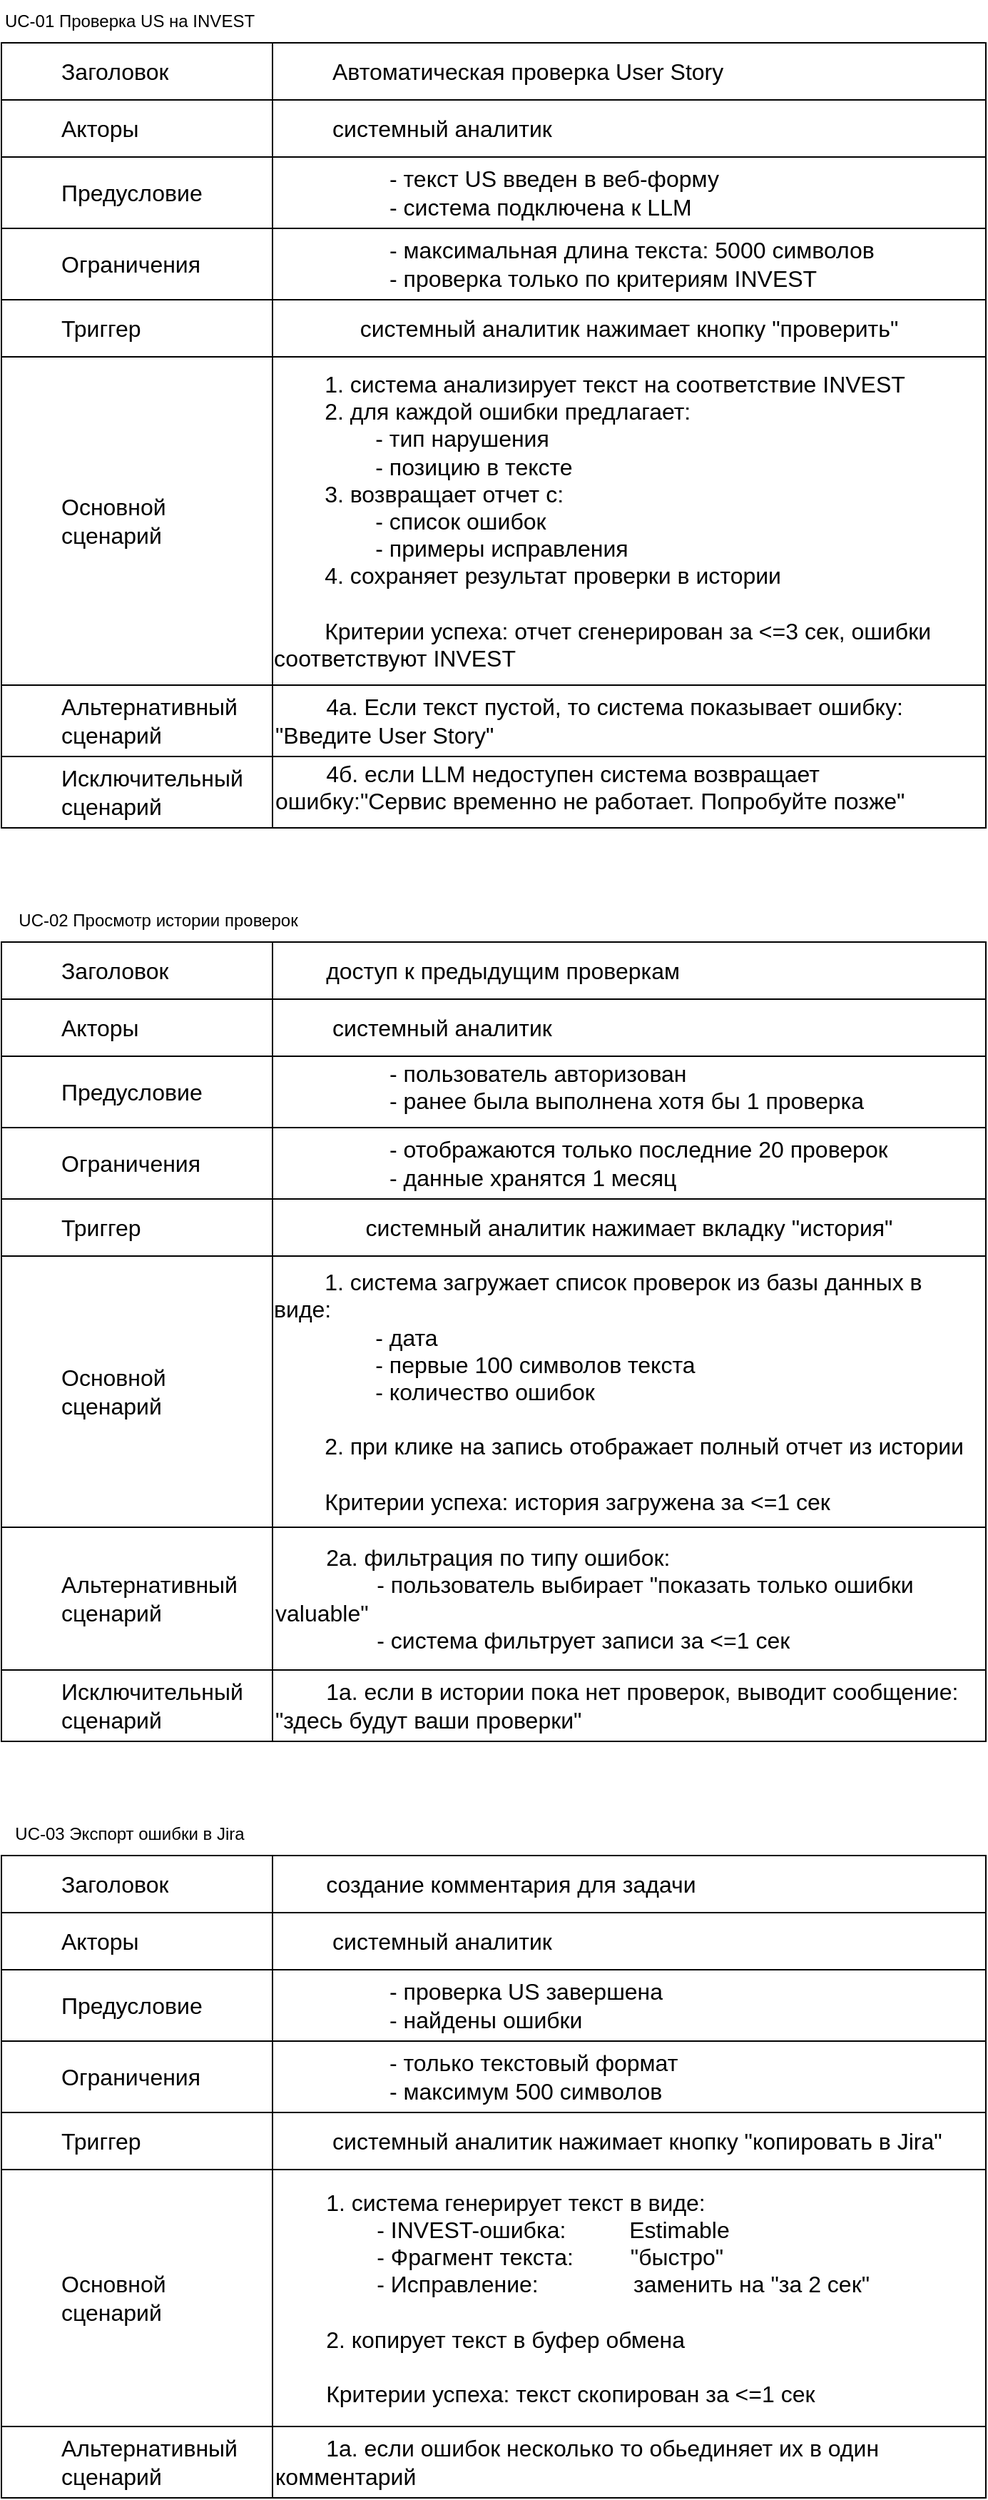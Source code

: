 <mxfile version="28.0.4">
  <diagram name="Страница — 1" id="biBuHisNUa-OhVVNYygO">
    <mxGraphModel dx="1665" dy="969" grid="1" gridSize="10" guides="1" tooltips="1" connect="1" arrows="1" fold="1" page="1" pageScale="1" pageWidth="1169" pageHeight="827" math="0" shadow="0">
      <root>
        <mxCell id="0" />
        <mxCell id="1" parent="0" />
        <mxCell id="ypyECoiIRCE2Y9WzoxXY-28" value="" style="shape=table;startSize=0;container=1;collapsible=0;childLayout=tableLayout;fontSize=16;" vertex="1" parent="1">
          <mxGeometry x="160" y="50" width="690" height="550" as="geometry" />
        </mxCell>
        <mxCell id="ypyECoiIRCE2Y9WzoxXY-29" value="" style="shape=tableRow;horizontal=0;startSize=0;swimlaneHead=0;swimlaneBody=0;strokeColor=inherit;top=0;left=0;bottom=0;right=0;collapsible=0;dropTarget=0;fillColor=none;points=[[0,0.5],[1,0.5]];portConstraint=eastwest;fontSize=16;" vertex="1" parent="ypyECoiIRCE2Y9WzoxXY-28">
          <mxGeometry width="690" height="40" as="geometry" />
        </mxCell>
        <mxCell id="ypyECoiIRCE2Y9WzoxXY-55" value="&lt;blockquote style=&quot;margin: 0 0 0 40px; border: none; padding: 0px;&quot;&gt;Заголовок&lt;/blockquote&gt;" style="shape=partialRectangle;html=1;whiteSpace=wrap;connectable=0;strokeColor=inherit;overflow=hidden;fillColor=none;top=0;left=0;bottom=0;right=0;pointerEvents=1;fontSize=16;align=left;" vertex="1" parent="ypyECoiIRCE2Y9WzoxXY-29">
          <mxGeometry width="190" height="40" as="geometry">
            <mxRectangle width="190" height="40" as="alternateBounds" />
          </mxGeometry>
        </mxCell>
        <mxCell id="ypyECoiIRCE2Y9WzoxXY-30" value="&lt;blockquote style=&quot;margin: 0 0 0 40px; border: none; padding: 0px;&quot;&gt;Автоматическая проверка User Story&lt;/blockquote&gt;" style="shape=partialRectangle;html=1;whiteSpace=wrap;connectable=0;strokeColor=inherit;overflow=hidden;fillColor=none;top=0;left=0;bottom=0;right=0;pointerEvents=1;fontSize=16;align=left;" vertex="1" parent="ypyECoiIRCE2Y9WzoxXY-29">
          <mxGeometry x="190" width="500" height="40" as="geometry">
            <mxRectangle width="500" height="40" as="alternateBounds" />
          </mxGeometry>
        </mxCell>
        <mxCell id="ypyECoiIRCE2Y9WzoxXY-33" value="" style="shape=tableRow;horizontal=0;startSize=0;swimlaneHead=0;swimlaneBody=0;strokeColor=inherit;top=0;left=0;bottom=0;right=0;collapsible=0;dropTarget=0;fillColor=none;points=[[0,0.5],[1,0.5]];portConstraint=eastwest;fontSize=16;" vertex="1" parent="ypyECoiIRCE2Y9WzoxXY-28">
          <mxGeometry y="40" width="690" height="40" as="geometry" />
        </mxCell>
        <mxCell id="ypyECoiIRCE2Y9WzoxXY-56" value="&lt;blockquote style=&quot;margin: 0 0 0 40px; border: none; padding: 0px;&quot;&gt;Акторы&lt;/blockquote&gt;" style="shape=partialRectangle;html=1;whiteSpace=wrap;connectable=0;strokeColor=inherit;overflow=hidden;fillColor=none;top=0;left=0;bottom=0;right=0;pointerEvents=1;fontSize=16;align=left;" vertex="1" parent="ypyECoiIRCE2Y9WzoxXY-33">
          <mxGeometry width="190" height="40" as="geometry">
            <mxRectangle width="190" height="40" as="alternateBounds" />
          </mxGeometry>
        </mxCell>
        <mxCell id="ypyECoiIRCE2Y9WzoxXY-34" value="&lt;blockquote style=&quot;margin: 0 0 0 40px; border: none; padding: 0px;&quot;&gt;системный аналитик&lt;/blockquote&gt;" style="shape=partialRectangle;html=1;whiteSpace=wrap;connectable=0;strokeColor=inherit;overflow=hidden;fillColor=none;top=0;left=0;bottom=0;right=0;pointerEvents=1;fontSize=16;align=left;" vertex="1" parent="ypyECoiIRCE2Y9WzoxXY-33">
          <mxGeometry x="190" width="500" height="40" as="geometry">
            <mxRectangle width="500" height="40" as="alternateBounds" />
          </mxGeometry>
        </mxCell>
        <mxCell id="ypyECoiIRCE2Y9WzoxXY-37" value="" style="shape=tableRow;horizontal=0;startSize=0;swimlaneHead=0;swimlaneBody=0;strokeColor=inherit;top=0;left=0;bottom=0;right=0;collapsible=0;dropTarget=0;fillColor=none;points=[[0,0.5],[1,0.5]];portConstraint=eastwest;fontSize=16;" vertex="1" parent="ypyECoiIRCE2Y9WzoxXY-28">
          <mxGeometry y="80" width="690" height="50" as="geometry" />
        </mxCell>
        <mxCell id="ypyECoiIRCE2Y9WzoxXY-57" value="&lt;blockquote style=&quot;margin: 0 0 0 40px; border: none; padding: 0px;&quot;&gt;Предусловие&lt;/blockquote&gt;" style="shape=partialRectangle;html=1;whiteSpace=wrap;connectable=0;strokeColor=inherit;overflow=hidden;fillColor=none;top=0;left=0;bottom=0;right=0;pointerEvents=1;fontSize=16;align=left;" vertex="1" parent="ypyECoiIRCE2Y9WzoxXY-37">
          <mxGeometry width="190" height="50" as="geometry">
            <mxRectangle width="190" height="50" as="alternateBounds" />
          </mxGeometry>
        </mxCell>
        <mxCell id="ypyECoiIRCE2Y9WzoxXY-38" value="&lt;blockquote style=&quot;margin: 0 0 0 40px; border: none; padding: 0px;&quot;&gt;&lt;blockquote style=&quot;margin: 0 0 0 40px; border: none; padding: 0px;&quot;&gt;- текст US введен в веб-форму&amp;nbsp; &amp;nbsp; &amp;nbsp; &amp;nbsp; &amp;nbsp; &amp;nbsp; &amp;nbsp; &amp;nbsp; &amp;nbsp; &amp;nbsp; &amp;nbsp; &amp;nbsp;&amp;nbsp;&lt;/blockquote&gt;&lt;blockquote style=&quot;margin: 0 0 0 40px; border: none; padding: 0px;&quot;&gt;&lt;div&gt;- система подключена к LLM&amp;nbsp; &amp;nbsp; &amp;nbsp; &amp;nbsp; &amp;nbsp; &amp;nbsp; &amp;nbsp; &amp;nbsp; &amp;nbsp; &amp;nbsp; &amp;nbsp; &amp;nbsp; &amp;nbsp; &amp;nbsp;&amp;nbsp;&lt;/div&gt;&lt;/blockquote&gt;&lt;/blockquote&gt;" style="shape=partialRectangle;html=1;whiteSpace=wrap;connectable=0;strokeColor=inherit;overflow=hidden;fillColor=none;top=0;left=0;bottom=0;right=0;pointerEvents=1;fontSize=16;align=left;" vertex="1" parent="ypyECoiIRCE2Y9WzoxXY-37">
          <mxGeometry x="190" width="500" height="50" as="geometry">
            <mxRectangle width="500" height="50" as="alternateBounds" />
          </mxGeometry>
        </mxCell>
        <mxCell id="ypyECoiIRCE2Y9WzoxXY-58" style="shape=tableRow;horizontal=0;startSize=0;swimlaneHead=0;swimlaneBody=0;strokeColor=inherit;top=0;left=0;bottom=0;right=0;collapsible=0;dropTarget=0;fillColor=none;points=[[0,0.5],[1,0.5]];portConstraint=eastwest;fontSize=16;" vertex="1" parent="ypyECoiIRCE2Y9WzoxXY-28">
          <mxGeometry y="130" width="690" height="50" as="geometry" />
        </mxCell>
        <mxCell id="ypyECoiIRCE2Y9WzoxXY-59" value="&lt;blockquote style=&quot;margin: 0 0 0 40px; border: none; padding: 0px;&quot;&gt;Ограничения&lt;/blockquote&gt;" style="shape=partialRectangle;html=1;whiteSpace=wrap;connectable=0;strokeColor=inherit;overflow=hidden;fillColor=none;top=0;left=0;bottom=0;right=0;pointerEvents=1;fontSize=16;align=left;" vertex="1" parent="ypyECoiIRCE2Y9WzoxXY-58">
          <mxGeometry width="190" height="50" as="geometry">
            <mxRectangle width="190" height="50" as="alternateBounds" />
          </mxGeometry>
        </mxCell>
        <mxCell id="ypyECoiIRCE2Y9WzoxXY-60" value="&lt;blockquote style=&quot;margin: 0 0 0 40px; border: none; padding: 0px;&quot;&gt;&lt;blockquote style=&quot;margin: 0 0 0 40px; border: none; padding: 0px;&quot;&gt;- максимальная длина текста: 5000 символов&lt;/blockquote&gt;&lt;blockquote style=&quot;margin: 0 0 0 40px; border: none; padding: 0px;&quot;&gt;&lt;div&gt;- проверка только по критериям INVEST&amp;nbsp; &amp;nbsp; &amp;nbsp; &amp;nbsp; &amp;nbsp;&lt;/div&gt;&lt;/blockquote&gt;&lt;/blockquote&gt;" style="shape=partialRectangle;html=1;whiteSpace=wrap;connectable=0;strokeColor=inherit;overflow=hidden;fillColor=none;top=0;left=0;bottom=0;right=0;pointerEvents=1;fontSize=16;align=left;" vertex="1" parent="ypyECoiIRCE2Y9WzoxXY-58">
          <mxGeometry x="190" width="500" height="50" as="geometry">
            <mxRectangle width="500" height="50" as="alternateBounds" />
          </mxGeometry>
        </mxCell>
        <mxCell id="ypyECoiIRCE2Y9WzoxXY-64" style="shape=tableRow;horizontal=0;startSize=0;swimlaneHead=0;swimlaneBody=0;strokeColor=inherit;top=0;left=0;bottom=0;right=0;collapsible=0;dropTarget=0;fillColor=none;points=[[0,0.5],[1,0.5]];portConstraint=eastwest;fontSize=16;" vertex="1" parent="ypyECoiIRCE2Y9WzoxXY-28">
          <mxGeometry y="180" width="690" height="40" as="geometry" />
        </mxCell>
        <mxCell id="ypyECoiIRCE2Y9WzoxXY-65" value="&lt;blockquote style=&quot;margin: 0 0 0 40px; border: none; padding: 0px;&quot;&gt;Триггер&lt;/blockquote&gt;" style="shape=partialRectangle;html=1;whiteSpace=wrap;connectable=0;strokeColor=inherit;overflow=hidden;fillColor=none;top=0;left=0;bottom=0;right=0;pointerEvents=1;fontSize=16;align=left;" vertex="1" parent="ypyECoiIRCE2Y9WzoxXY-64">
          <mxGeometry width="190" height="40" as="geometry">
            <mxRectangle width="190" height="40" as="alternateBounds" />
          </mxGeometry>
        </mxCell>
        <mxCell id="ypyECoiIRCE2Y9WzoxXY-66" value="системный аналитик нажимает кнопку &quot;проверить&quot;" style="shape=partialRectangle;html=1;whiteSpace=wrap;connectable=0;strokeColor=inherit;overflow=hidden;fillColor=none;top=0;left=0;bottom=0;right=0;pointerEvents=1;fontSize=16;" vertex="1" parent="ypyECoiIRCE2Y9WzoxXY-64">
          <mxGeometry x="190" width="500" height="40" as="geometry">
            <mxRectangle width="500" height="40" as="alternateBounds" />
          </mxGeometry>
        </mxCell>
        <mxCell id="ypyECoiIRCE2Y9WzoxXY-67" style="shape=tableRow;horizontal=0;startSize=0;swimlaneHead=0;swimlaneBody=0;strokeColor=inherit;top=0;left=0;bottom=0;right=0;collapsible=0;dropTarget=0;fillColor=none;points=[[0,0.5],[1,0.5]];portConstraint=eastwest;fontSize=16;" vertex="1" parent="ypyECoiIRCE2Y9WzoxXY-28">
          <mxGeometry y="220" width="690" height="230" as="geometry" />
        </mxCell>
        <mxCell id="ypyECoiIRCE2Y9WzoxXY-68" value="&lt;blockquote style=&quot;margin: 0 0 0 40px; border: none; padding: 0px;&quot;&gt;Основной сценарий&lt;/blockquote&gt;" style="shape=partialRectangle;html=1;whiteSpace=wrap;connectable=0;strokeColor=inherit;overflow=hidden;fillColor=none;top=0;left=0;bottom=0;right=0;pointerEvents=1;fontSize=16;align=left;" vertex="1" parent="ypyECoiIRCE2Y9WzoxXY-67">
          <mxGeometry width="190" height="230" as="geometry">
            <mxRectangle width="190" height="230" as="alternateBounds" />
          </mxGeometry>
        </mxCell>
        <mxCell id="ypyECoiIRCE2Y9WzoxXY-69" value="&lt;div style=&quot;text-align: left;&quot;&gt;&lt;span style=&quot;background-color: transparent; color: light-dark(rgb(0, 0, 0), rgb(255, 255, 255));&quot;&gt;&lt;span style=&quot;white-space: pre;&quot;&gt;&#x9;&lt;/span&gt;1. система анализирует текст на соответствие INVEST&lt;/span&gt;&lt;/div&gt;&lt;div style=&quot;text-align: left;&quot;&gt;&lt;span style=&quot;white-space: pre;&quot;&gt;&#x9;&lt;/span&gt;2. для каждой ошибки предлагает:&amp;nbsp; &amp;nbsp; &amp;nbsp; &amp;nbsp; &amp;nbsp; &amp;nbsp; &amp;nbsp; &amp;nbsp; &amp;nbsp; &amp;nbsp; &amp;nbsp; &amp;nbsp; &amp;nbsp; &amp;nbsp; &amp;nbsp; &amp;nbsp; &amp;nbsp;&amp;nbsp;&lt;/div&gt;&lt;div style=&quot;text-align: left;&quot;&gt;&lt;span style=&quot;white-space: pre;&quot;&gt;&#x9;&lt;/span&gt;&lt;span style=&quot;white-space: pre;&quot;&gt;&#x9;&lt;/span&gt;- тип нарушения&amp;nbsp; &amp;nbsp; &amp;nbsp; &amp;nbsp; &amp;nbsp; &amp;nbsp; &amp;nbsp; &amp;nbsp; &amp;nbsp; &amp;nbsp; &amp;nbsp; &amp;nbsp; &amp;nbsp; &amp;nbsp; &amp;nbsp; &amp;nbsp; &amp;nbsp; &amp;nbsp; &amp;nbsp;&amp;nbsp;&lt;/div&gt;&lt;div style=&quot;text-align: left;&quot;&gt;&lt;span style=&quot;white-space: pre;&quot;&gt;&#x9;&lt;/span&gt;&lt;span style=&quot;white-space: pre;&quot;&gt;&#x9;&lt;/span&gt;- позицию в тексте&amp;nbsp; &amp;nbsp; &amp;nbsp; &amp;nbsp; &amp;nbsp; &amp;nbsp; &amp;nbsp; &amp;nbsp; &amp;nbsp; &amp;nbsp; &amp;nbsp; &amp;nbsp; &amp;nbsp; &amp;nbsp; &amp;nbsp; &amp;nbsp; &amp;nbsp;&amp;nbsp;&lt;/div&gt;&lt;div style=&quot;text-align: left;&quot;&gt;&lt;span style=&quot;white-space: pre;&quot;&gt;&#x9;&lt;/span&gt;3. возвращает отчет с:&amp;nbsp; &amp;nbsp; &amp;nbsp; &amp;nbsp; &amp;nbsp; &amp;nbsp; &amp;nbsp; &amp;nbsp; &amp;nbsp; &amp;nbsp; &amp;nbsp; &amp;nbsp; &amp;nbsp; &amp;nbsp; &amp;nbsp; &amp;nbsp; &amp;nbsp; &amp;nbsp; &amp;nbsp; &amp;nbsp; &amp;nbsp; &amp;nbsp; &amp;nbsp; &amp;nbsp; &amp;nbsp; &amp;nbsp; &amp;nbsp;&amp;nbsp;&lt;/div&gt;&lt;div style=&quot;text-align: left;&quot;&gt;&lt;span style=&quot;white-space: pre;&quot;&gt;&#x9;&lt;/span&gt;&lt;span style=&quot;white-space: pre;&quot;&gt;&#x9;&lt;/span&gt;- список ошибок&amp;nbsp; &amp;nbsp; &amp;nbsp; &amp;nbsp; &amp;nbsp; &amp;nbsp; &amp;nbsp; &amp;nbsp; &amp;nbsp; &amp;nbsp; &amp;nbsp; &amp;nbsp; &amp;nbsp; &amp;nbsp; &amp;nbsp; &amp;nbsp; &amp;nbsp; &amp;nbsp; &amp;nbsp; &amp;nbsp;&lt;/div&gt;&lt;div style=&quot;text-align: left;&quot;&gt;&lt;span style=&quot;white-space: pre;&quot;&gt;&#x9;&lt;/span&gt;&lt;span style=&quot;white-space: pre;&quot;&gt;&#x9;&lt;/span&gt;- примеры исправления&amp;nbsp; &amp;nbsp; &amp;nbsp; &amp;nbsp; &amp;nbsp; &amp;nbsp; &amp;nbsp; &amp;nbsp; &amp;nbsp; &amp;nbsp; &amp;nbsp; &amp;nbsp; &amp;nbsp;&amp;nbsp;&lt;/div&gt;&lt;div style=&quot;text-align: left;&quot;&gt;&lt;span style=&quot;white-space: pre;&quot;&gt;&#x9;&lt;/span&gt;4. сохраняет результат проверки в истории&amp;nbsp; &amp;nbsp; &amp;nbsp; &amp;nbsp; &amp;nbsp; &amp;nbsp; &amp;nbsp; &amp;nbsp; &amp;nbsp; &amp;nbsp;&amp;nbsp;&lt;/div&gt;&lt;div style=&quot;text-align: left;&quot;&gt;&lt;br&gt;&lt;/div&gt;&lt;div style=&quot;text-align: left;&quot;&gt;&lt;span style=&quot;background-color: transparent; color: light-dark(rgb(0, 0, 0), rgb(255, 255, 255)); white-space: pre;&quot;&gt;&#x9;&lt;/span&gt;&lt;span style=&quot;background-color: transparent; color: light-dark(rgb(0, 0, 0), rgb(255, 255, 255));&quot;&gt;Критерии успеха: отчет сгенерирован за &amp;lt;=3 сек, ошибки соответствуют INVEST&amp;nbsp; &amp;nbsp; &amp;nbsp; &amp;nbsp; &amp;nbsp; &amp;nbsp; &amp;nbsp;&amp;nbsp;&lt;/span&gt;&lt;/div&gt;" style="shape=partialRectangle;html=1;whiteSpace=wrap;connectable=0;strokeColor=inherit;overflow=hidden;fillColor=none;top=0;left=0;bottom=0;right=0;pointerEvents=1;fontSize=16;" vertex="1" parent="ypyECoiIRCE2Y9WzoxXY-67">
          <mxGeometry x="190" width="500" height="230" as="geometry">
            <mxRectangle width="500" height="230" as="alternateBounds" />
          </mxGeometry>
        </mxCell>
        <mxCell id="ypyECoiIRCE2Y9WzoxXY-76" style="shape=tableRow;horizontal=0;startSize=0;swimlaneHead=0;swimlaneBody=0;strokeColor=inherit;top=0;left=0;bottom=0;right=0;collapsible=0;dropTarget=0;fillColor=none;points=[[0,0.5],[1,0.5]];portConstraint=eastwest;fontSize=16;" vertex="1" parent="ypyECoiIRCE2Y9WzoxXY-28">
          <mxGeometry y="450" width="690" height="50" as="geometry" />
        </mxCell>
        <mxCell id="ypyECoiIRCE2Y9WzoxXY-77" value="&lt;blockquote style=&quot;margin: 0 0 0 40px; border: none; padding: 0px;&quot;&gt;Альтернативный сценарий&lt;/blockquote&gt;" style="shape=partialRectangle;html=1;whiteSpace=wrap;connectable=0;strokeColor=inherit;overflow=hidden;fillColor=none;top=0;left=0;bottom=0;right=0;pointerEvents=1;fontSize=16;align=left;" vertex="1" parent="ypyECoiIRCE2Y9WzoxXY-76">
          <mxGeometry width="190" height="50" as="geometry">
            <mxRectangle width="190" height="50" as="alternateBounds" />
          </mxGeometry>
        </mxCell>
        <mxCell id="ypyECoiIRCE2Y9WzoxXY-78" value="&lt;span style=&quot;white-space: pre;&quot;&gt;&#x9;&lt;/span&gt;4а. Если текст пустой, то система показывает ошибку: &quot;Введите User Story&quot;" style="shape=partialRectangle;html=1;whiteSpace=wrap;connectable=0;strokeColor=inherit;overflow=hidden;fillColor=none;top=0;left=0;bottom=0;right=0;pointerEvents=1;fontSize=16;align=left;" vertex="1" parent="ypyECoiIRCE2Y9WzoxXY-76">
          <mxGeometry x="190" width="500" height="50" as="geometry">
            <mxRectangle width="500" height="50" as="alternateBounds" />
          </mxGeometry>
        </mxCell>
        <mxCell id="ypyECoiIRCE2Y9WzoxXY-79" style="shape=tableRow;horizontal=0;startSize=0;swimlaneHead=0;swimlaneBody=0;strokeColor=inherit;top=0;left=0;bottom=0;right=0;collapsible=0;dropTarget=0;fillColor=none;points=[[0,0.5],[1,0.5]];portConstraint=eastwest;fontSize=16;" vertex="1" parent="ypyECoiIRCE2Y9WzoxXY-28">
          <mxGeometry y="500" width="690" height="50" as="geometry" />
        </mxCell>
        <mxCell id="ypyECoiIRCE2Y9WzoxXY-80" value="&lt;blockquote style=&quot;margin: 0 0 0 40px; border: none; padding: 0px;&quot;&gt;Исключительный сценарий&lt;/blockquote&gt;" style="shape=partialRectangle;html=1;whiteSpace=wrap;connectable=0;strokeColor=inherit;overflow=hidden;fillColor=none;top=0;left=0;bottom=0;right=0;pointerEvents=1;fontSize=16;align=left;" vertex="1" parent="ypyECoiIRCE2Y9WzoxXY-79">
          <mxGeometry width="190" height="50" as="geometry">
            <mxRectangle width="190" height="50" as="alternateBounds" />
          </mxGeometry>
        </mxCell>
        <mxCell id="ypyECoiIRCE2Y9WzoxXY-81" value="&lt;span style=&quot;white-space: pre;&quot;&gt;&#x9;&lt;/span&gt;4б. если LLM недоступен система возвращает ошибку:&quot;Сервис временно не работает. Попробуйте позже&quot;&lt;br&gt;&lt;div&gt;&lt;br&gt;&lt;/div&gt;" style="shape=partialRectangle;html=1;whiteSpace=wrap;connectable=0;strokeColor=inherit;overflow=hidden;fillColor=none;top=0;left=0;bottom=0;right=0;pointerEvents=1;fontSize=16;align=left;" vertex="1" parent="ypyECoiIRCE2Y9WzoxXY-79">
          <mxGeometry x="190" width="500" height="50" as="geometry">
            <mxRectangle width="500" height="50" as="alternateBounds" />
          </mxGeometry>
        </mxCell>
        <mxCell id="ypyECoiIRCE2Y9WzoxXY-132" value="UC-01 Проверка US на INVEST" style="text;html=1;align=center;verticalAlign=middle;whiteSpace=wrap;rounded=0;" vertex="1" parent="1">
          <mxGeometry x="160" y="20" width="180" height="30" as="geometry" />
        </mxCell>
        <mxCell id="ypyECoiIRCE2Y9WzoxXY-133" value="" style="shape=table;startSize=0;container=1;collapsible=0;childLayout=tableLayout;fontSize=16;" vertex="1" parent="1">
          <mxGeometry x="160" y="680" width="690" height="560" as="geometry" />
        </mxCell>
        <mxCell id="ypyECoiIRCE2Y9WzoxXY-134" value="" style="shape=tableRow;horizontal=0;startSize=0;swimlaneHead=0;swimlaneBody=0;strokeColor=inherit;top=0;left=0;bottom=0;right=0;collapsible=0;dropTarget=0;fillColor=none;points=[[0,0.5],[1,0.5]];portConstraint=eastwest;fontSize=16;" vertex="1" parent="ypyECoiIRCE2Y9WzoxXY-133">
          <mxGeometry width="690" height="40" as="geometry" />
        </mxCell>
        <mxCell id="ypyECoiIRCE2Y9WzoxXY-135" value="&lt;blockquote style=&quot;margin: 0 0 0 40px; border: none; padding: 0px;&quot;&gt;Заголовок&lt;/blockquote&gt;" style="shape=partialRectangle;html=1;whiteSpace=wrap;connectable=0;strokeColor=inherit;overflow=hidden;fillColor=none;top=0;left=0;bottom=0;right=0;pointerEvents=1;fontSize=16;align=left;" vertex="1" parent="ypyECoiIRCE2Y9WzoxXY-134">
          <mxGeometry width="190" height="40" as="geometry">
            <mxRectangle width="190" height="40" as="alternateBounds" />
          </mxGeometry>
        </mxCell>
        <mxCell id="ypyECoiIRCE2Y9WzoxXY-136" value="&lt;span style=&quot;white-space: pre;&quot;&gt;&#x9;&lt;/span&gt;доступ к предыдущим проверкам" style="shape=partialRectangle;html=1;whiteSpace=wrap;connectable=0;strokeColor=inherit;overflow=hidden;fillColor=none;top=0;left=0;bottom=0;right=0;pointerEvents=1;fontSize=16;align=left;" vertex="1" parent="ypyECoiIRCE2Y9WzoxXY-134">
          <mxGeometry x="190" width="500" height="40" as="geometry">
            <mxRectangle width="500" height="40" as="alternateBounds" />
          </mxGeometry>
        </mxCell>
        <mxCell id="ypyECoiIRCE2Y9WzoxXY-137" value="" style="shape=tableRow;horizontal=0;startSize=0;swimlaneHead=0;swimlaneBody=0;strokeColor=inherit;top=0;left=0;bottom=0;right=0;collapsible=0;dropTarget=0;fillColor=none;points=[[0,0.5],[1,0.5]];portConstraint=eastwest;fontSize=16;" vertex="1" parent="ypyECoiIRCE2Y9WzoxXY-133">
          <mxGeometry y="40" width="690" height="40" as="geometry" />
        </mxCell>
        <mxCell id="ypyECoiIRCE2Y9WzoxXY-138" value="&lt;blockquote style=&quot;margin: 0 0 0 40px; border: none; padding: 0px;&quot;&gt;Акторы&lt;/blockquote&gt;" style="shape=partialRectangle;html=1;whiteSpace=wrap;connectable=0;strokeColor=inherit;overflow=hidden;fillColor=none;top=0;left=0;bottom=0;right=0;pointerEvents=1;fontSize=16;align=left;" vertex="1" parent="ypyECoiIRCE2Y9WzoxXY-137">
          <mxGeometry width="190" height="40" as="geometry">
            <mxRectangle width="190" height="40" as="alternateBounds" />
          </mxGeometry>
        </mxCell>
        <mxCell id="ypyECoiIRCE2Y9WzoxXY-139" value="&lt;blockquote style=&quot;margin: 0 0 0 40px; border: none; padding: 0px;&quot;&gt;системный аналитик&lt;/blockquote&gt;" style="shape=partialRectangle;html=1;whiteSpace=wrap;connectable=0;strokeColor=inherit;overflow=hidden;fillColor=none;top=0;left=0;bottom=0;right=0;pointerEvents=1;fontSize=16;align=left;" vertex="1" parent="ypyECoiIRCE2Y9WzoxXY-137">
          <mxGeometry x="190" width="500" height="40" as="geometry">
            <mxRectangle width="500" height="40" as="alternateBounds" />
          </mxGeometry>
        </mxCell>
        <mxCell id="ypyECoiIRCE2Y9WzoxXY-140" value="" style="shape=tableRow;horizontal=0;startSize=0;swimlaneHead=0;swimlaneBody=0;strokeColor=inherit;top=0;left=0;bottom=0;right=0;collapsible=0;dropTarget=0;fillColor=none;points=[[0,0.5],[1,0.5]];portConstraint=eastwest;fontSize=16;" vertex="1" parent="ypyECoiIRCE2Y9WzoxXY-133">
          <mxGeometry y="80" width="690" height="50" as="geometry" />
        </mxCell>
        <mxCell id="ypyECoiIRCE2Y9WzoxXY-141" value="&lt;blockquote style=&quot;margin: 0 0 0 40px; border: none; padding: 0px;&quot;&gt;Предусловие&lt;/blockquote&gt;" style="shape=partialRectangle;html=1;whiteSpace=wrap;connectable=0;strokeColor=inherit;overflow=hidden;fillColor=none;top=0;left=0;bottom=0;right=0;pointerEvents=1;fontSize=16;align=left;" vertex="1" parent="ypyECoiIRCE2Y9WzoxXY-140">
          <mxGeometry width="190" height="50" as="geometry">
            <mxRectangle width="190" height="50" as="alternateBounds" />
          </mxGeometry>
        </mxCell>
        <mxCell id="ypyECoiIRCE2Y9WzoxXY-142" value="&lt;blockquote style=&quot;margin: 0 0 0 40px; border: none; padding: 0px;&quot;&gt;&lt;blockquote style=&quot;margin: 0 0 0 40px; border: none; padding: 0px;&quot;&gt;- пользователь авторизован&amp;nbsp; &amp;nbsp; &amp;nbsp; &amp;nbsp; &amp;nbsp; &amp;nbsp; &amp;nbsp; &amp;nbsp; &amp;nbsp; &amp;nbsp; &amp;nbsp; &amp;nbsp;&amp;nbsp;&lt;/blockquote&gt;&lt;blockquote style=&quot;margin: 0 0 0 40px; border: none; padding: 0px;&quot;&gt;&lt;div&gt;- ранее была выполнена хотя бы 1 проверка&amp;nbsp; &amp;nbsp; &amp;nbsp; &amp;nbsp; &amp;nbsp; &amp;nbsp; &amp;nbsp; &amp;nbsp; &amp;nbsp; &amp;nbsp; &amp;nbsp; &amp;nbsp; &amp;nbsp; &amp;nbsp;&amp;nbsp;&lt;/div&gt;&lt;/blockquote&gt;&lt;/blockquote&gt;" style="shape=partialRectangle;html=1;whiteSpace=wrap;connectable=0;strokeColor=inherit;overflow=hidden;fillColor=none;top=0;left=0;bottom=0;right=0;pointerEvents=1;fontSize=16;align=left;" vertex="1" parent="ypyECoiIRCE2Y9WzoxXY-140">
          <mxGeometry x="190" width="500" height="50" as="geometry">
            <mxRectangle width="500" height="50" as="alternateBounds" />
          </mxGeometry>
        </mxCell>
        <mxCell id="ypyECoiIRCE2Y9WzoxXY-143" style="shape=tableRow;horizontal=0;startSize=0;swimlaneHead=0;swimlaneBody=0;strokeColor=inherit;top=0;left=0;bottom=0;right=0;collapsible=0;dropTarget=0;fillColor=none;points=[[0,0.5],[1,0.5]];portConstraint=eastwest;fontSize=16;" vertex="1" parent="ypyECoiIRCE2Y9WzoxXY-133">
          <mxGeometry y="130" width="690" height="50" as="geometry" />
        </mxCell>
        <mxCell id="ypyECoiIRCE2Y9WzoxXY-144" value="&lt;blockquote style=&quot;margin: 0 0 0 40px; border: none; padding: 0px;&quot;&gt;Ограничения&lt;/blockquote&gt;" style="shape=partialRectangle;html=1;whiteSpace=wrap;connectable=0;strokeColor=inherit;overflow=hidden;fillColor=none;top=0;left=0;bottom=0;right=0;pointerEvents=1;fontSize=16;align=left;" vertex="1" parent="ypyECoiIRCE2Y9WzoxXY-143">
          <mxGeometry width="190" height="50" as="geometry">
            <mxRectangle width="190" height="50" as="alternateBounds" />
          </mxGeometry>
        </mxCell>
        <mxCell id="ypyECoiIRCE2Y9WzoxXY-145" value="&lt;blockquote style=&quot;margin: 0 0 0 40px; border: none; padding: 0px;&quot;&gt;&lt;blockquote style=&quot;margin: 0 0 0 40px; border: none; padding: 0px;&quot;&gt;- отображаются только последние 20 проверок&lt;/blockquote&gt;&lt;blockquote style=&quot;margin: 0 0 0 40px; border: none; padding: 0px;&quot;&gt;&lt;div&gt;- данные хранятся 1 месяц&amp;nbsp; &amp;nbsp; &amp;nbsp; &amp;nbsp;&lt;/div&gt;&lt;/blockquote&gt;&lt;/blockquote&gt;" style="shape=partialRectangle;html=1;whiteSpace=wrap;connectable=0;strokeColor=inherit;overflow=hidden;fillColor=none;top=0;left=0;bottom=0;right=0;pointerEvents=1;fontSize=16;align=left;" vertex="1" parent="ypyECoiIRCE2Y9WzoxXY-143">
          <mxGeometry x="190" width="500" height="50" as="geometry">
            <mxRectangle width="500" height="50" as="alternateBounds" />
          </mxGeometry>
        </mxCell>
        <mxCell id="ypyECoiIRCE2Y9WzoxXY-146" style="shape=tableRow;horizontal=0;startSize=0;swimlaneHead=0;swimlaneBody=0;strokeColor=inherit;top=0;left=0;bottom=0;right=0;collapsible=0;dropTarget=0;fillColor=none;points=[[0,0.5],[1,0.5]];portConstraint=eastwest;fontSize=16;" vertex="1" parent="ypyECoiIRCE2Y9WzoxXY-133">
          <mxGeometry y="180" width="690" height="40" as="geometry" />
        </mxCell>
        <mxCell id="ypyECoiIRCE2Y9WzoxXY-147" value="&lt;blockquote style=&quot;margin: 0 0 0 40px; border: none; padding: 0px;&quot;&gt;Триггер&lt;/blockquote&gt;" style="shape=partialRectangle;html=1;whiteSpace=wrap;connectable=0;strokeColor=inherit;overflow=hidden;fillColor=none;top=0;left=0;bottom=0;right=0;pointerEvents=1;fontSize=16;align=left;" vertex="1" parent="ypyECoiIRCE2Y9WzoxXY-146">
          <mxGeometry width="190" height="40" as="geometry">
            <mxRectangle width="190" height="40" as="alternateBounds" />
          </mxGeometry>
        </mxCell>
        <mxCell id="ypyECoiIRCE2Y9WzoxXY-148" value="системный аналитик нажимает вкладку &quot;история&quot;" style="shape=partialRectangle;html=1;whiteSpace=wrap;connectable=0;strokeColor=inherit;overflow=hidden;fillColor=none;top=0;left=0;bottom=0;right=0;pointerEvents=1;fontSize=16;" vertex="1" parent="ypyECoiIRCE2Y9WzoxXY-146">
          <mxGeometry x="190" width="500" height="40" as="geometry">
            <mxRectangle width="500" height="40" as="alternateBounds" />
          </mxGeometry>
        </mxCell>
        <mxCell id="ypyECoiIRCE2Y9WzoxXY-149" style="shape=tableRow;horizontal=0;startSize=0;swimlaneHead=0;swimlaneBody=0;strokeColor=inherit;top=0;left=0;bottom=0;right=0;collapsible=0;dropTarget=0;fillColor=none;points=[[0,0.5],[1,0.5]];portConstraint=eastwest;fontSize=16;" vertex="1" parent="ypyECoiIRCE2Y9WzoxXY-133">
          <mxGeometry y="220" width="690" height="190" as="geometry" />
        </mxCell>
        <mxCell id="ypyECoiIRCE2Y9WzoxXY-150" value="&lt;blockquote style=&quot;margin: 0 0 0 40px; border: none; padding: 0px;&quot;&gt;Основной сценарий&lt;/blockquote&gt;" style="shape=partialRectangle;html=1;whiteSpace=wrap;connectable=0;strokeColor=inherit;overflow=hidden;fillColor=none;top=0;left=0;bottom=0;right=0;pointerEvents=1;fontSize=16;align=left;" vertex="1" parent="ypyECoiIRCE2Y9WzoxXY-149">
          <mxGeometry width="190" height="190" as="geometry">
            <mxRectangle width="190" height="190" as="alternateBounds" />
          </mxGeometry>
        </mxCell>
        <mxCell id="ypyECoiIRCE2Y9WzoxXY-151" value="&lt;div style=&quot;text-align: left;&quot;&gt;&lt;span style=&quot;background-color: transparent; color: light-dark(rgb(0, 0, 0), rgb(255, 255, 255));&quot;&gt;&lt;span style=&quot;white-space: pre;&quot;&gt;&#x9;&lt;/span&gt;1. система загружает список проверок из базы данных в виде:&lt;/span&gt;&lt;span style=&quot;background-color: transparent; color: light-dark(rgb(0, 0, 0), rgb(255, 255, 255));&quot;&gt;&amp;nbsp; &amp;nbsp; &amp;nbsp; &amp;nbsp; &amp;nbsp; &amp;nbsp;&amp;nbsp;&lt;/span&gt;&lt;/div&gt;&lt;div style=&quot;text-align: left;&quot;&gt;&lt;span style=&quot;white-space: pre;&quot;&gt;&#x9;&lt;/span&gt;&lt;span style=&quot;white-space: pre;&quot;&gt;&#x9;&lt;/span&gt;- дата&amp;nbsp; &amp;nbsp; &amp;nbsp; &amp;nbsp; &amp;nbsp; &amp;nbsp; &amp;nbsp; &amp;nbsp; &amp;nbsp; &amp;nbsp; &amp;nbsp; &amp;nbsp; &amp;nbsp; &amp;nbsp; &amp;nbsp; &amp;nbsp; &amp;nbsp; &amp;nbsp; &amp;nbsp;&amp;nbsp;&lt;/div&gt;&lt;div style=&quot;text-align: left;&quot;&gt;&lt;span style=&quot;white-space: pre;&quot;&gt;&#x9;&lt;/span&gt;&lt;span style=&quot;white-space: pre;&quot;&gt;&#x9;&lt;/span&gt;- первые 100 символов текста&lt;/div&gt;&lt;div style=&quot;text-align: left;&quot;&gt;&lt;span style=&quot;white-space: pre;&quot;&gt;&#x9;&lt;/span&gt;&lt;span style=&quot;white-space: pre;&quot;&gt;&#x9;&lt;/span&gt;- количество ошибок&lt;/div&gt;&lt;div style=&quot;text-align: left;&quot;&gt;&amp;nbsp; &amp;nbsp; &amp;nbsp; &amp;nbsp; &amp;nbsp; &amp;nbsp; &amp;nbsp; &amp;nbsp; &amp;nbsp; &amp;nbsp; &amp;nbsp; &amp;nbsp; &amp;nbsp; &amp;nbsp; &amp;nbsp; &amp;nbsp; &amp;nbsp;&amp;nbsp;&lt;/div&gt;&lt;div style=&quot;text-align: left;&quot;&gt;&lt;span style=&quot;white-space: pre;&quot;&gt;&#x9;&lt;/span&gt;2. при клике на запись отображает полный отчет из истории&amp;nbsp;&lt;span style=&quot;background-color: transparent; color: light-dark(rgb(0, 0, 0), rgb(255, 255, 255));&quot;&gt;&amp;nbsp; &amp;nbsp; &amp;nbsp; &amp;nbsp; &amp;nbsp; &amp;nbsp; &amp;nbsp; &amp;nbsp;&lt;/span&gt;&lt;/div&gt;&lt;div style=&quot;text-align: left;&quot;&gt;&lt;span style=&quot;background-color: transparent; color: light-dark(rgb(0, 0, 0), rgb(255, 255, 255)); white-space: pre;&quot;&gt;&#x9;&lt;/span&gt;&lt;span style=&quot;background-color: transparent; color: light-dark(rgb(0, 0, 0), rgb(255, 255, 255));&quot;&gt;Критерии успеха: история загружена за &amp;lt;=1 сек&amp;nbsp; &amp;nbsp; &amp;nbsp; &amp;nbsp; &amp;nbsp; &amp;nbsp; &amp;nbsp;&lt;/span&gt;&lt;/div&gt;" style="shape=partialRectangle;html=1;whiteSpace=wrap;connectable=0;strokeColor=inherit;overflow=hidden;fillColor=none;top=0;left=0;bottom=0;right=0;pointerEvents=1;fontSize=16;" vertex="1" parent="ypyECoiIRCE2Y9WzoxXY-149">
          <mxGeometry x="190" width="500" height="190" as="geometry">
            <mxRectangle width="500" height="190" as="alternateBounds" />
          </mxGeometry>
        </mxCell>
        <mxCell id="ypyECoiIRCE2Y9WzoxXY-152" style="shape=tableRow;horizontal=0;startSize=0;swimlaneHead=0;swimlaneBody=0;strokeColor=inherit;top=0;left=0;bottom=0;right=0;collapsible=0;dropTarget=0;fillColor=none;points=[[0,0.5],[1,0.5]];portConstraint=eastwest;fontSize=16;" vertex="1" parent="ypyECoiIRCE2Y9WzoxXY-133">
          <mxGeometry y="410" width="690" height="100" as="geometry" />
        </mxCell>
        <mxCell id="ypyECoiIRCE2Y9WzoxXY-153" value="&lt;blockquote style=&quot;margin: 0 0 0 40px; border: none; padding: 0px;&quot;&gt;Альтернативный сценарий&lt;/blockquote&gt;" style="shape=partialRectangle;html=1;whiteSpace=wrap;connectable=0;strokeColor=inherit;overflow=hidden;fillColor=none;top=0;left=0;bottom=0;right=0;pointerEvents=1;fontSize=16;align=left;" vertex="1" parent="ypyECoiIRCE2Y9WzoxXY-152">
          <mxGeometry width="190" height="100" as="geometry">
            <mxRectangle width="190" height="100" as="alternateBounds" />
          </mxGeometry>
        </mxCell>
        <mxCell id="ypyECoiIRCE2Y9WzoxXY-154" value="&lt;span style=&quot;white-space: pre;&quot;&gt;&#x9;&lt;/span&gt;2а. фильтрация по типу ошибок:&lt;div&gt;&lt;span style=&quot;white-space: pre;&quot;&gt;&#x9;&lt;/span&gt;&lt;span style=&quot;white-space: pre;&quot;&gt;&#x9;&lt;/span&gt;- пользователь выбирает &quot;показать только ошибки valuable&quot;&lt;br&gt;&lt;/div&gt;&lt;div&gt;&lt;span style=&quot;white-space: pre;&quot;&gt;&#x9;&lt;/span&gt;&lt;span style=&quot;white-space: pre;&quot;&gt;&#x9;&lt;/span&gt;- система фильтрует записи за &amp;lt;=1 cек&lt;br&gt;&lt;/div&gt;" style="shape=partialRectangle;html=1;whiteSpace=wrap;connectable=0;strokeColor=inherit;overflow=hidden;fillColor=none;top=0;left=0;bottom=0;right=0;pointerEvents=1;fontSize=16;align=left;" vertex="1" parent="ypyECoiIRCE2Y9WzoxXY-152">
          <mxGeometry x="190" width="500" height="100" as="geometry">
            <mxRectangle width="500" height="100" as="alternateBounds" />
          </mxGeometry>
        </mxCell>
        <mxCell id="ypyECoiIRCE2Y9WzoxXY-155" style="shape=tableRow;horizontal=0;startSize=0;swimlaneHead=0;swimlaneBody=0;strokeColor=inherit;top=0;left=0;bottom=0;right=0;collapsible=0;dropTarget=0;fillColor=none;points=[[0,0.5],[1,0.5]];portConstraint=eastwest;fontSize=16;" vertex="1" parent="ypyECoiIRCE2Y9WzoxXY-133">
          <mxGeometry y="510" width="690" height="50" as="geometry" />
        </mxCell>
        <mxCell id="ypyECoiIRCE2Y9WzoxXY-156" value="&lt;blockquote style=&quot;margin: 0 0 0 40px; border: none; padding: 0px;&quot;&gt;Исключительный сценарий&lt;/blockquote&gt;" style="shape=partialRectangle;html=1;whiteSpace=wrap;connectable=0;strokeColor=inherit;overflow=hidden;fillColor=none;top=0;left=0;bottom=0;right=0;pointerEvents=1;fontSize=16;align=left;" vertex="1" parent="ypyECoiIRCE2Y9WzoxXY-155">
          <mxGeometry width="190" height="50" as="geometry">
            <mxRectangle width="190" height="50" as="alternateBounds" />
          </mxGeometry>
        </mxCell>
        <mxCell id="ypyECoiIRCE2Y9WzoxXY-157" value="&lt;div&gt;&lt;span style=&quot;white-space: pre;&quot;&gt;&#x9;&lt;/span&gt;1а. если в истории пока нет проверок, выводит сообщение: &quot;здесь будут ваши проверки&quot;&lt;/div&gt;" style="shape=partialRectangle;html=1;whiteSpace=wrap;connectable=0;strokeColor=inherit;overflow=hidden;fillColor=none;top=0;left=0;bottom=0;right=0;pointerEvents=1;fontSize=16;align=left;" vertex="1" parent="ypyECoiIRCE2Y9WzoxXY-155">
          <mxGeometry x="190" width="500" height="50" as="geometry">
            <mxRectangle width="500" height="50" as="alternateBounds" />
          </mxGeometry>
        </mxCell>
        <mxCell id="ypyECoiIRCE2Y9WzoxXY-158" value="UC-02 Просмотр истории проверок" style="text;html=1;align=center;verticalAlign=middle;whiteSpace=wrap;rounded=0;" vertex="1" parent="1">
          <mxGeometry x="160" y="650" width="220" height="30" as="geometry" />
        </mxCell>
        <mxCell id="ypyECoiIRCE2Y9WzoxXY-159" value="" style="shape=table;startSize=0;container=1;collapsible=0;childLayout=tableLayout;fontSize=16;" vertex="1" parent="1">
          <mxGeometry x="160" y="1320" width="690" height="450" as="geometry" />
        </mxCell>
        <mxCell id="ypyECoiIRCE2Y9WzoxXY-160" value="" style="shape=tableRow;horizontal=0;startSize=0;swimlaneHead=0;swimlaneBody=0;strokeColor=inherit;top=0;left=0;bottom=0;right=0;collapsible=0;dropTarget=0;fillColor=none;points=[[0,0.5],[1,0.5]];portConstraint=eastwest;fontSize=16;" vertex="1" parent="ypyECoiIRCE2Y9WzoxXY-159">
          <mxGeometry width="690" height="40" as="geometry" />
        </mxCell>
        <mxCell id="ypyECoiIRCE2Y9WzoxXY-161" value="&lt;blockquote style=&quot;margin: 0 0 0 40px; border: none; padding: 0px;&quot;&gt;Заголовок&lt;/blockquote&gt;" style="shape=partialRectangle;html=1;whiteSpace=wrap;connectable=0;strokeColor=inherit;overflow=hidden;fillColor=none;top=0;left=0;bottom=0;right=0;pointerEvents=1;fontSize=16;align=left;" vertex="1" parent="ypyECoiIRCE2Y9WzoxXY-160">
          <mxGeometry width="190" height="40" as="geometry">
            <mxRectangle width="190" height="40" as="alternateBounds" />
          </mxGeometry>
        </mxCell>
        <mxCell id="ypyECoiIRCE2Y9WzoxXY-162" value="&lt;span style=&quot;white-space: pre;&quot;&gt;&#x9;&lt;/span&gt;создание комментария для задачи" style="shape=partialRectangle;html=1;whiteSpace=wrap;connectable=0;strokeColor=inherit;overflow=hidden;fillColor=none;top=0;left=0;bottom=0;right=0;pointerEvents=1;fontSize=16;align=left;" vertex="1" parent="ypyECoiIRCE2Y9WzoxXY-160">
          <mxGeometry x="190" width="500" height="40" as="geometry">
            <mxRectangle width="500" height="40" as="alternateBounds" />
          </mxGeometry>
        </mxCell>
        <mxCell id="ypyECoiIRCE2Y9WzoxXY-163" value="" style="shape=tableRow;horizontal=0;startSize=0;swimlaneHead=0;swimlaneBody=0;strokeColor=inherit;top=0;left=0;bottom=0;right=0;collapsible=0;dropTarget=0;fillColor=none;points=[[0,0.5],[1,0.5]];portConstraint=eastwest;fontSize=16;" vertex="1" parent="ypyECoiIRCE2Y9WzoxXY-159">
          <mxGeometry y="40" width="690" height="40" as="geometry" />
        </mxCell>
        <mxCell id="ypyECoiIRCE2Y9WzoxXY-164" value="&lt;blockquote style=&quot;margin: 0 0 0 40px; border: none; padding: 0px;&quot;&gt;Акторы&lt;/blockquote&gt;" style="shape=partialRectangle;html=1;whiteSpace=wrap;connectable=0;strokeColor=inherit;overflow=hidden;fillColor=none;top=0;left=0;bottom=0;right=0;pointerEvents=1;fontSize=16;align=left;" vertex="1" parent="ypyECoiIRCE2Y9WzoxXY-163">
          <mxGeometry width="190" height="40" as="geometry">
            <mxRectangle width="190" height="40" as="alternateBounds" />
          </mxGeometry>
        </mxCell>
        <mxCell id="ypyECoiIRCE2Y9WzoxXY-165" value="&lt;blockquote style=&quot;margin: 0 0 0 40px; border: none; padding: 0px;&quot;&gt;системный аналитик&lt;/blockquote&gt;" style="shape=partialRectangle;html=1;whiteSpace=wrap;connectable=0;strokeColor=inherit;overflow=hidden;fillColor=none;top=0;left=0;bottom=0;right=0;pointerEvents=1;fontSize=16;align=left;" vertex="1" parent="ypyECoiIRCE2Y9WzoxXY-163">
          <mxGeometry x="190" width="500" height="40" as="geometry">
            <mxRectangle width="500" height="40" as="alternateBounds" />
          </mxGeometry>
        </mxCell>
        <mxCell id="ypyECoiIRCE2Y9WzoxXY-166" value="" style="shape=tableRow;horizontal=0;startSize=0;swimlaneHead=0;swimlaneBody=0;strokeColor=inherit;top=0;left=0;bottom=0;right=0;collapsible=0;dropTarget=0;fillColor=none;points=[[0,0.5],[1,0.5]];portConstraint=eastwest;fontSize=16;" vertex="1" parent="ypyECoiIRCE2Y9WzoxXY-159">
          <mxGeometry y="80" width="690" height="50" as="geometry" />
        </mxCell>
        <mxCell id="ypyECoiIRCE2Y9WzoxXY-167" value="&lt;blockquote style=&quot;margin: 0 0 0 40px; border: none; padding: 0px;&quot;&gt;Предусловие&lt;/blockquote&gt;" style="shape=partialRectangle;html=1;whiteSpace=wrap;connectable=0;strokeColor=inherit;overflow=hidden;fillColor=none;top=0;left=0;bottom=0;right=0;pointerEvents=1;fontSize=16;align=left;" vertex="1" parent="ypyECoiIRCE2Y9WzoxXY-166">
          <mxGeometry width="190" height="50" as="geometry">
            <mxRectangle width="190" height="50" as="alternateBounds" />
          </mxGeometry>
        </mxCell>
        <mxCell id="ypyECoiIRCE2Y9WzoxXY-168" value="&lt;blockquote style=&quot;margin: 0 0 0 40px; border: none; padding: 0px;&quot;&gt;&lt;blockquote style=&quot;margin: 0 0 0 40px; border: none; padding: 0px;&quot;&gt;- проверка US завершена&amp;nbsp; &amp;nbsp; &amp;nbsp; &amp;nbsp; &amp;nbsp; &amp;nbsp; &amp;nbsp; &amp;nbsp; &amp;nbsp; &amp;nbsp; &amp;nbsp; &amp;nbsp;&lt;/blockquote&gt;&lt;blockquote style=&quot;margin: 0 0 0 40px; border: none; padding: 0px;&quot;&gt;&lt;div&gt;- найдены ошибки&amp;nbsp; &amp;nbsp; &amp;nbsp; &amp;nbsp; &amp;nbsp; &amp;nbsp; &amp;nbsp; &amp;nbsp; &amp;nbsp; &amp;nbsp; &amp;nbsp; &amp;nbsp; &amp;nbsp; &amp;nbsp;&lt;/div&gt;&lt;/blockquote&gt;&lt;/blockquote&gt;" style="shape=partialRectangle;html=1;whiteSpace=wrap;connectable=0;strokeColor=inherit;overflow=hidden;fillColor=none;top=0;left=0;bottom=0;right=0;pointerEvents=1;fontSize=16;align=left;" vertex="1" parent="ypyECoiIRCE2Y9WzoxXY-166">
          <mxGeometry x="190" width="500" height="50" as="geometry">
            <mxRectangle width="500" height="50" as="alternateBounds" />
          </mxGeometry>
        </mxCell>
        <mxCell id="ypyECoiIRCE2Y9WzoxXY-169" style="shape=tableRow;horizontal=0;startSize=0;swimlaneHead=0;swimlaneBody=0;strokeColor=inherit;top=0;left=0;bottom=0;right=0;collapsible=0;dropTarget=0;fillColor=none;points=[[0,0.5],[1,0.5]];portConstraint=eastwest;fontSize=16;" vertex="1" parent="ypyECoiIRCE2Y9WzoxXY-159">
          <mxGeometry y="130" width="690" height="50" as="geometry" />
        </mxCell>
        <mxCell id="ypyECoiIRCE2Y9WzoxXY-170" value="&lt;blockquote style=&quot;margin: 0 0 0 40px; border: none; padding: 0px;&quot;&gt;Ограничения&lt;/blockquote&gt;" style="shape=partialRectangle;html=1;whiteSpace=wrap;connectable=0;strokeColor=inherit;overflow=hidden;fillColor=none;top=0;left=0;bottom=0;right=0;pointerEvents=1;fontSize=16;align=left;" vertex="1" parent="ypyECoiIRCE2Y9WzoxXY-169">
          <mxGeometry width="190" height="50" as="geometry">
            <mxRectangle width="190" height="50" as="alternateBounds" />
          </mxGeometry>
        </mxCell>
        <mxCell id="ypyECoiIRCE2Y9WzoxXY-171" value="&lt;blockquote style=&quot;margin: 0 0 0 40px; border: none; padding: 0px;&quot;&gt;&lt;blockquote style=&quot;margin: 0 0 0 40px; border: none; padding: 0px;&quot;&gt;- только текстовый формат&lt;/blockquote&gt;&lt;blockquote style=&quot;margin: 0 0 0 40px; border: none; padding: 0px;&quot;&gt;&lt;div&gt;- максимум 500 символов&amp;nbsp; &amp;nbsp; &amp;nbsp; &amp;nbsp;&lt;/div&gt;&lt;/blockquote&gt;&lt;/blockquote&gt;" style="shape=partialRectangle;html=1;whiteSpace=wrap;connectable=0;strokeColor=inherit;overflow=hidden;fillColor=none;top=0;left=0;bottom=0;right=0;pointerEvents=1;fontSize=16;align=left;" vertex="1" parent="ypyECoiIRCE2Y9WzoxXY-169">
          <mxGeometry x="190" width="500" height="50" as="geometry">
            <mxRectangle width="500" height="50" as="alternateBounds" />
          </mxGeometry>
        </mxCell>
        <mxCell id="ypyECoiIRCE2Y9WzoxXY-172" style="shape=tableRow;horizontal=0;startSize=0;swimlaneHead=0;swimlaneBody=0;strokeColor=inherit;top=0;left=0;bottom=0;right=0;collapsible=0;dropTarget=0;fillColor=none;points=[[0,0.5],[1,0.5]];portConstraint=eastwest;fontSize=16;" vertex="1" parent="ypyECoiIRCE2Y9WzoxXY-159">
          <mxGeometry y="180" width="690" height="40" as="geometry" />
        </mxCell>
        <mxCell id="ypyECoiIRCE2Y9WzoxXY-173" value="&lt;blockquote style=&quot;margin: 0 0 0 40px; border: none; padding: 0px;&quot;&gt;Триггер&lt;/blockquote&gt;" style="shape=partialRectangle;html=1;whiteSpace=wrap;connectable=0;strokeColor=inherit;overflow=hidden;fillColor=none;top=0;left=0;bottom=0;right=0;pointerEvents=1;fontSize=16;align=left;" vertex="1" parent="ypyECoiIRCE2Y9WzoxXY-172">
          <mxGeometry width="190" height="40" as="geometry">
            <mxRectangle width="190" height="40" as="alternateBounds" />
          </mxGeometry>
        </mxCell>
        <mxCell id="ypyECoiIRCE2Y9WzoxXY-174" value="&lt;blockquote style=&quot;margin: 0 0 0 40px; border: none; padding: 0px;&quot;&gt;системный аналитик нажимает кнопку &quot;копировать в Jira&quot;&lt;/blockquote&gt;" style="shape=partialRectangle;html=1;whiteSpace=wrap;connectable=0;strokeColor=inherit;overflow=hidden;fillColor=none;top=0;left=0;bottom=0;right=0;pointerEvents=1;fontSize=16;align=left;" vertex="1" parent="ypyECoiIRCE2Y9WzoxXY-172">
          <mxGeometry x="190" width="500" height="40" as="geometry">
            <mxRectangle width="500" height="40" as="alternateBounds" />
          </mxGeometry>
        </mxCell>
        <mxCell id="ypyECoiIRCE2Y9WzoxXY-175" style="shape=tableRow;horizontal=0;startSize=0;swimlaneHead=0;swimlaneBody=0;strokeColor=inherit;top=0;left=0;bottom=0;right=0;collapsible=0;dropTarget=0;fillColor=none;points=[[0,0.5],[1,0.5]];portConstraint=eastwest;fontSize=16;" vertex="1" parent="ypyECoiIRCE2Y9WzoxXY-159">
          <mxGeometry y="220" width="690" height="180" as="geometry" />
        </mxCell>
        <mxCell id="ypyECoiIRCE2Y9WzoxXY-176" value="&lt;blockquote style=&quot;margin: 0 0 0 40px; border: none; padding: 0px;&quot;&gt;Основной сценарий&lt;/blockquote&gt;" style="shape=partialRectangle;html=1;whiteSpace=wrap;connectable=0;strokeColor=inherit;overflow=hidden;fillColor=none;top=0;left=0;bottom=0;right=0;pointerEvents=1;fontSize=16;align=left;" vertex="1" parent="ypyECoiIRCE2Y9WzoxXY-175">
          <mxGeometry width="190" height="180" as="geometry">
            <mxRectangle width="190" height="180" as="alternateBounds" />
          </mxGeometry>
        </mxCell>
        <mxCell id="ypyECoiIRCE2Y9WzoxXY-177" value="&lt;div style=&quot;&quot;&gt;&lt;span style=&quot;background-color: transparent; color: light-dark(rgb(0, 0, 0), rgb(255, 255, 255));&quot;&gt;&lt;span style=&quot;white-space: pre;&quot;&gt;&#x9;&lt;/span&gt;1. система генерирует текст в виде:&lt;/span&gt;&lt;span style=&quot;background-color: transparent; color: light-dark(rgb(0, 0, 0), rgb(255, 255, 255));&quot;&gt;&amp;nbsp; &amp;nbsp; &amp;nbsp; &amp;nbsp; &amp;nbsp; &amp;nbsp;&amp;nbsp;&lt;/span&gt;&lt;/div&gt;&lt;div style=&quot;&quot;&gt;&lt;span style=&quot;white-space: pre;&quot;&gt;&#x9;&lt;/span&gt;&lt;span style=&quot;white-space: pre;&quot;&gt;&#x9;&lt;/span&gt;- INVEST-ошибка:&amp;nbsp; &amp;nbsp; &amp;nbsp; &amp;nbsp; &amp;nbsp; Estimable&amp;nbsp; &amp;nbsp; &amp;nbsp; &amp;nbsp; &amp;nbsp; &amp;nbsp; &amp;nbsp; &amp;nbsp; &amp;nbsp; &amp;nbsp; &amp;nbsp; &amp;nbsp; &amp;nbsp; &amp;nbsp;&amp;nbsp;&lt;/div&gt;&lt;div style=&quot;&quot;&gt;&lt;span style=&quot;white-space: pre;&quot;&gt;&#x9;&lt;/span&gt;&lt;span style=&quot;white-space: pre;&quot;&gt;&#x9;&lt;/span&gt;- Фрагмент текста:&amp;nbsp; &amp;nbsp; &amp;nbsp; &amp;nbsp; &amp;nbsp;&quot;быстро&quot;&lt;/div&gt;&lt;div style=&quot;&quot;&gt;&lt;span style=&quot;background-color: transparent; color: light-dark(rgb(0, 0, 0), rgb(255, 255, 255)); white-space: pre;&quot;&gt;&#x9;&lt;/span&gt;&lt;span style=&quot;background-color: transparent; color: light-dark(rgb(0, 0, 0), rgb(255, 255, 255)); white-space: pre;&quot;&gt;&#x9;&lt;/span&gt;&lt;span style=&quot;background-color: transparent; color: light-dark(rgb(0, 0, 0), rgb(255, 255, 255));&quot;&gt;- Исправление:&amp;nbsp; &amp;nbsp; &amp;nbsp; &amp;nbsp; &amp;nbsp; &amp;nbsp; &amp;nbsp; &amp;nbsp;заменить на &quot;за 2 сек&quot;&lt;/span&gt;&lt;/div&gt;&lt;div style=&quot;&quot;&gt;&amp;nbsp; &amp;nbsp; &amp;nbsp; &amp;nbsp; &amp;nbsp; &amp;nbsp; &amp;nbsp; &amp;nbsp; &amp;nbsp; &amp;nbsp; &amp;nbsp; &amp;nbsp; &amp;nbsp; &amp;nbsp; &amp;nbsp; &amp;nbsp; &amp;nbsp;&amp;nbsp;&lt;/div&gt;&lt;div style=&quot;&quot;&gt;&lt;span style=&quot;white-space: pre;&quot;&gt;&#x9;&lt;/span&gt;2. копирует текст в буфер обмена&lt;/div&gt;&lt;div style=&quot;&quot;&gt;&lt;span style=&quot;background-color: transparent; color: light-dark(rgb(0, 0, 0), rgb(255, 255, 255));&quot;&gt;&lt;br&gt;&lt;/span&gt;&lt;/div&gt;&lt;div style=&quot;&quot;&gt;&lt;span style=&quot;background-color: transparent; color: light-dark(rgb(0, 0, 0), rgb(255, 255, 255));&quot;&gt;&lt;span style=&quot;white-space: pre;&quot;&gt;&#x9;&lt;/span&gt;Критерии успеха: текст скопирован за &amp;lt;=1 сек&amp;nbsp; &amp;nbsp; &amp;nbsp; &amp;nbsp; &amp;nbsp; &amp;nbsp; &amp;nbsp;&lt;/span&gt;&lt;/div&gt;" style="shape=partialRectangle;html=1;whiteSpace=wrap;connectable=0;strokeColor=inherit;overflow=hidden;fillColor=none;top=0;left=0;bottom=0;right=0;pointerEvents=1;fontSize=16;align=left;" vertex="1" parent="ypyECoiIRCE2Y9WzoxXY-175">
          <mxGeometry x="190" width="500" height="180" as="geometry">
            <mxRectangle width="500" height="180" as="alternateBounds" />
          </mxGeometry>
        </mxCell>
        <mxCell id="ypyECoiIRCE2Y9WzoxXY-178" style="shape=tableRow;horizontal=0;startSize=0;swimlaneHead=0;swimlaneBody=0;strokeColor=inherit;top=0;left=0;bottom=0;right=0;collapsible=0;dropTarget=0;fillColor=none;points=[[0,0.5],[1,0.5]];portConstraint=eastwest;fontSize=16;" vertex="1" parent="ypyECoiIRCE2Y9WzoxXY-159">
          <mxGeometry y="400" width="690" height="50" as="geometry" />
        </mxCell>
        <mxCell id="ypyECoiIRCE2Y9WzoxXY-179" value="&lt;blockquote style=&quot;margin: 0 0 0 40px; border: none; padding: 0px;&quot;&gt;Альтернативный сценарий&lt;/blockquote&gt;" style="shape=partialRectangle;html=1;whiteSpace=wrap;connectable=0;strokeColor=inherit;overflow=hidden;fillColor=none;top=0;left=0;bottom=0;right=0;pointerEvents=1;fontSize=16;align=left;" vertex="1" parent="ypyECoiIRCE2Y9WzoxXY-178">
          <mxGeometry width="190" height="50" as="geometry">
            <mxRectangle width="190" height="50" as="alternateBounds" />
          </mxGeometry>
        </mxCell>
        <mxCell id="ypyECoiIRCE2Y9WzoxXY-180" value="&lt;span style=&quot;white-space: pre;&quot;&gt;&#x9;&lt;/span&gt;1а. если ошибок несколько то обьединяет их в один комментарий" style="shape=partialRectangle;html=1;whiteSpace=wrap;connectable=0;strokeColor=inherit;overflow=hidden;fillColor=none;top=0;left=0;bottom=0;right=0;pointerEvents=1;fontSize=16;align=left;" vertex="1" parent="ypyECoiIRCE2Y9WzoxXY-178">
          <mxGeometry x="190" width="500" height="50" as="geometry">
            <mxRectangle width="500" height="50" as="alternateBounds" />
          </mxGeometry>
        </mxCell>
        <mxCell id="ypyECoiIRCE2Y9WzoxXY-184" value="UC-03 Экспорт ошибки в Jira" style="text;html=1;align=center;verticalAlign=middle;whiteSpace=wrap;rounded=0;" vertex="1" parent="1">
          <mxGeometry x="160" y="1290" width="180" height="30" as="geometry" />
        </mxCell>
      </root>
    </mxGraphModel>
  </diagram>
</mxfile>
